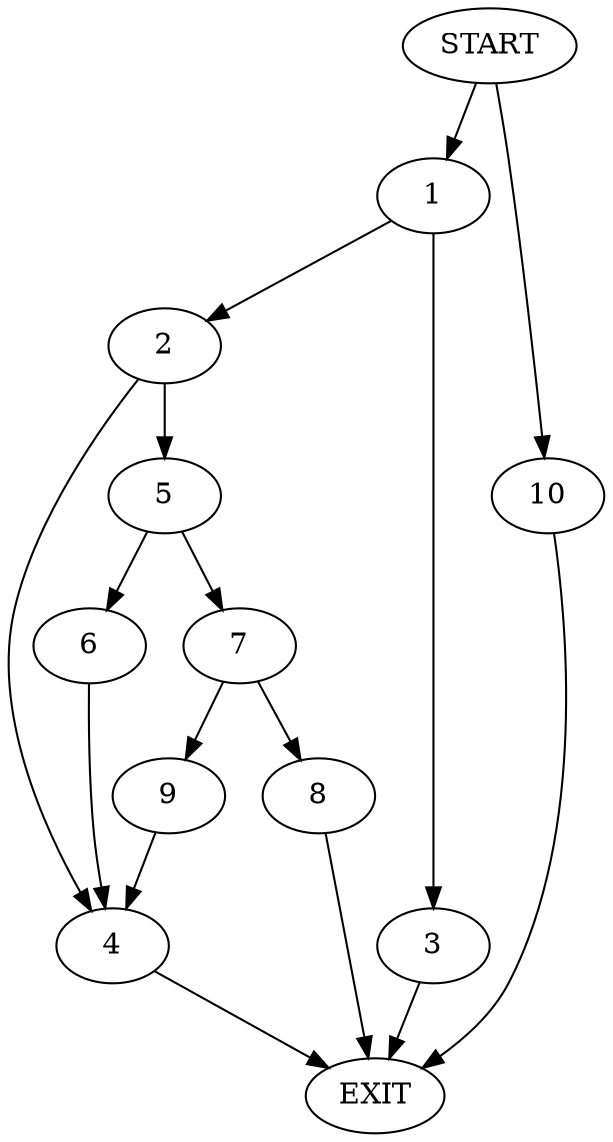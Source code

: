 digraph {
0 [label="START"]
11 [label="EXIT"]
0 -> 1
1 -> 2
1 -> 3
2 -> 4
2 -> 5
3 -> 11
4 -> 11
5 -> 6
5 -> 7
6 -> 4
7 -> 8
7 -> 9
9 -> 4
8 -> 11
0 -> 10
10 -> 11
}
